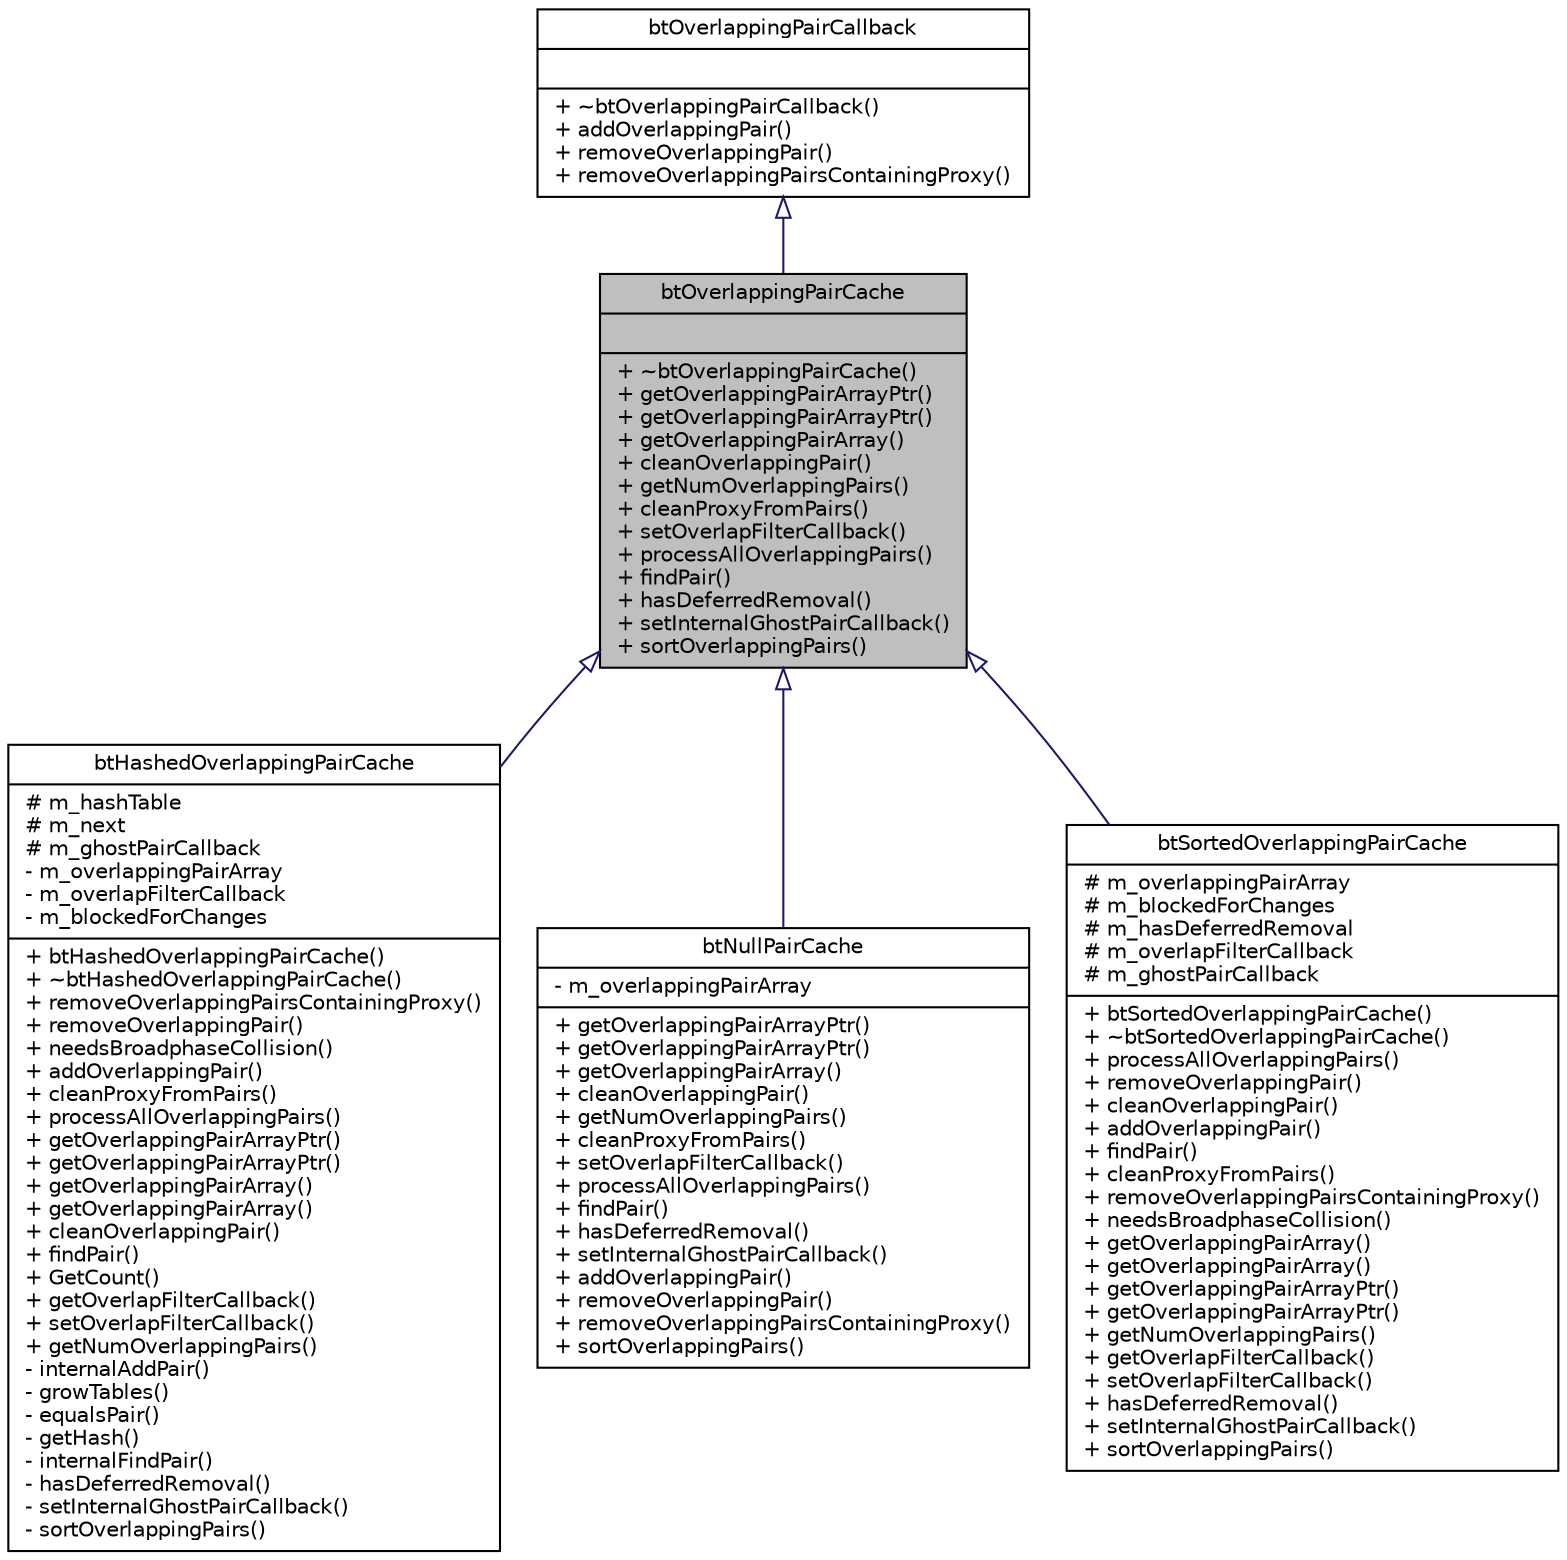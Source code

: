 digraph G
{
  edge [fontname="Helvetica",fontsize="10",labelfontname="Helvetica",labelfontsize="10"];
  node [fontname="Helvetica",fontsize="10",shape=record];
  Node1 [label="{btOverlappingPairCache\n||+ ~btOverlappingPairCache()\l+ getOverlappingPairArrayPtr()\l+ getOverlappingPairArrayPtr()\l+ getOverlappingPairArray()\l+ cleanOverlappingPair()\l+ getNumOverlappingPairs()\l+ cleanProxyFromPairs()\l+ setOverlapFilterCallback()\l+ processAllOverlappingPairs()\l+ findPair()\l+ hasDeferredRemoval()\l+ setInternalGhostPairCallback()\l+ sortOverlappingPairs()\l}",height=0.2,width=0.4,color="black", fillcolor="grey75", style="filled" fontcolor="black"];
  Node2 -> Node1 [dir=back,color="midnightblue",fontsize="10",style="solid",arrowtail="empty",fontname="Helvetica"];
  Node2 [label="{btOverlappingPairCallback\n||+ ~btOverlappingPairCallback()\l+ addOverlappingPair()\l+ removeOverlappingPair()\l+ removeOverlappingPairsContainingProxy()\l}",height=0.2,width=0.4,color="black", fillcolor="white", style="filled",URL="$dd/d1a/classbtOverlappingPairCallback.html",tooltip="The btOverlappingPairCallback class is an additional optional broadphase user callback for adding/rem..."];
  Node1 -> Node3 [dir=back,color="midnightblue",fontsize="10",style="solid",arrowtail="empty",fontname="Helvetica"];
  Node3 [label="{btHashedOverlappingPairCache\n|# m_hashTable\l# m_next\l# m_ghostPairCallback\l- m_overlappingPairArray\l- m_overlapFilterCallback\l- m_blockedForChanges\l|+ btHashedOverlappingPairCache()\l+ ~btHashedOverlappingPairCache()\l+ removeOverlappingPairsContainingProxy()\l+ removeOverlappingPair()\l+ needsBroadphaseCollision()\l+ addOverlappingPair()\l+ cleanProxyFromPairs()\l+ processAllOverlappingPairs()\l+ getOverlappingPairArrayPtr()\l+ getOverlappingPairArrayPtr()\l+ getOverlappingPairArray()\l+ getOverlappingPairArray()\l+ cleanOverlappingPair()\l+ findPair()\l+ GetCount()\l+ getOverlapFilterCallback()\l+ setOverlapFilterCallback()\l+ getNumOverlappingPairs()\l- internalAddPair()\l- growTables()\l- equalsPair()\l- getHash()\l- internalFindPair()\l- hasDeferredRemoval()\l- setInternalGhostPairCallback()\l- sortOverlappingPairs()\l}",height=0.2,width=0.4,color="black", fillcolor="white", style="filled",URL="$d8/d08/classbtHashedOverlappingPairCache.html",tooltip="Hash-space based Pair Cache, thanks to Erin Catto, Box2D, http://www.box2d.org, and Pierre Terdiman..."];
  Node1 -> Node4 [dir=back,color="midnightblue",fontsize="10",style="solid",arrowtail="empty",fontname="Helvetica"];
  Node4 [label="{btNullPairCache\n|- m_overlappingPairArray\l|+ getOverlappingPairArrayPtr()\l+ getOverlappingPairArrayPtr()\l+ getOverlappingPairArray()\l+ cleanOverlappingPair()\l+ getNumOverlappingPairs()\l+ cleanProxyFromPairs()\l+ setOverlapFilterCallback()\l+ processAllOverlappingPairs()\l+ findPair()\l+ hasDeferredRemoval()\l+ setInternalGhostPairCallback()\l+ addOverlappingPair()\l+ removeOverlappingPair()\l+ removeOverlappingPairsContainingProxy()\l+ sortOverlappingPairs()\l}",height=0.2,width=0.4,color="black", fillcolor="white", style="filled",URL="$da/db8/classbtNullPairCache.html",tooltip="btNullPairCache skips add/removal of overlapping pairs. Userful for benchmarking and unit testing..."];
  Node1 -> Node5 [dir=back,color="midnightblue",fontsize="10",style="solid",arrowtail="empty",fontname="Helvetica"];
  Node5 [label="{btSortedOverlappingPairCache\n|# m_overlappingPairArray\l# m_blockedForChanges\l# m_hasDeferredRemoval\l# m_overlapFilterCallback\l# m_ghostPairCallback\l|+ btSortedOverlappingPairCache()\l+ ~btSortedOverlappingPairCache()\l+ processAllOverlappingPairs()\l+ removeOverlappingPair()\l+ cleanOverlappingPair()\l+ addOverlappingPair()\l+ findPair()\l+ cleanProxyFromPairs()\l+ removeOverlappingPairsContainingProxy()\l+ needsBroadphaseCollision()\l+ getOverlappingPairArray()\l+ getOverlappingPairArray()\l+ getOverlappingPairArrayPtr()\l+ getOverlappingPairArrayPtr()\l+ getNumOverlappingPairs()\l+ getOverlapFilterCallback()\l+ setOverlapFilterCallback()\l+ hasDeferredRemoval()\l+ setInternalGhostPairCallback()\l+ sortOverlappingPairs()\l}",height=0.2,width=0.4,color="black", fillcolor="white", style="filled",URL="$d8/def/classbtSortedOverlappingPairCache.html"];
}
